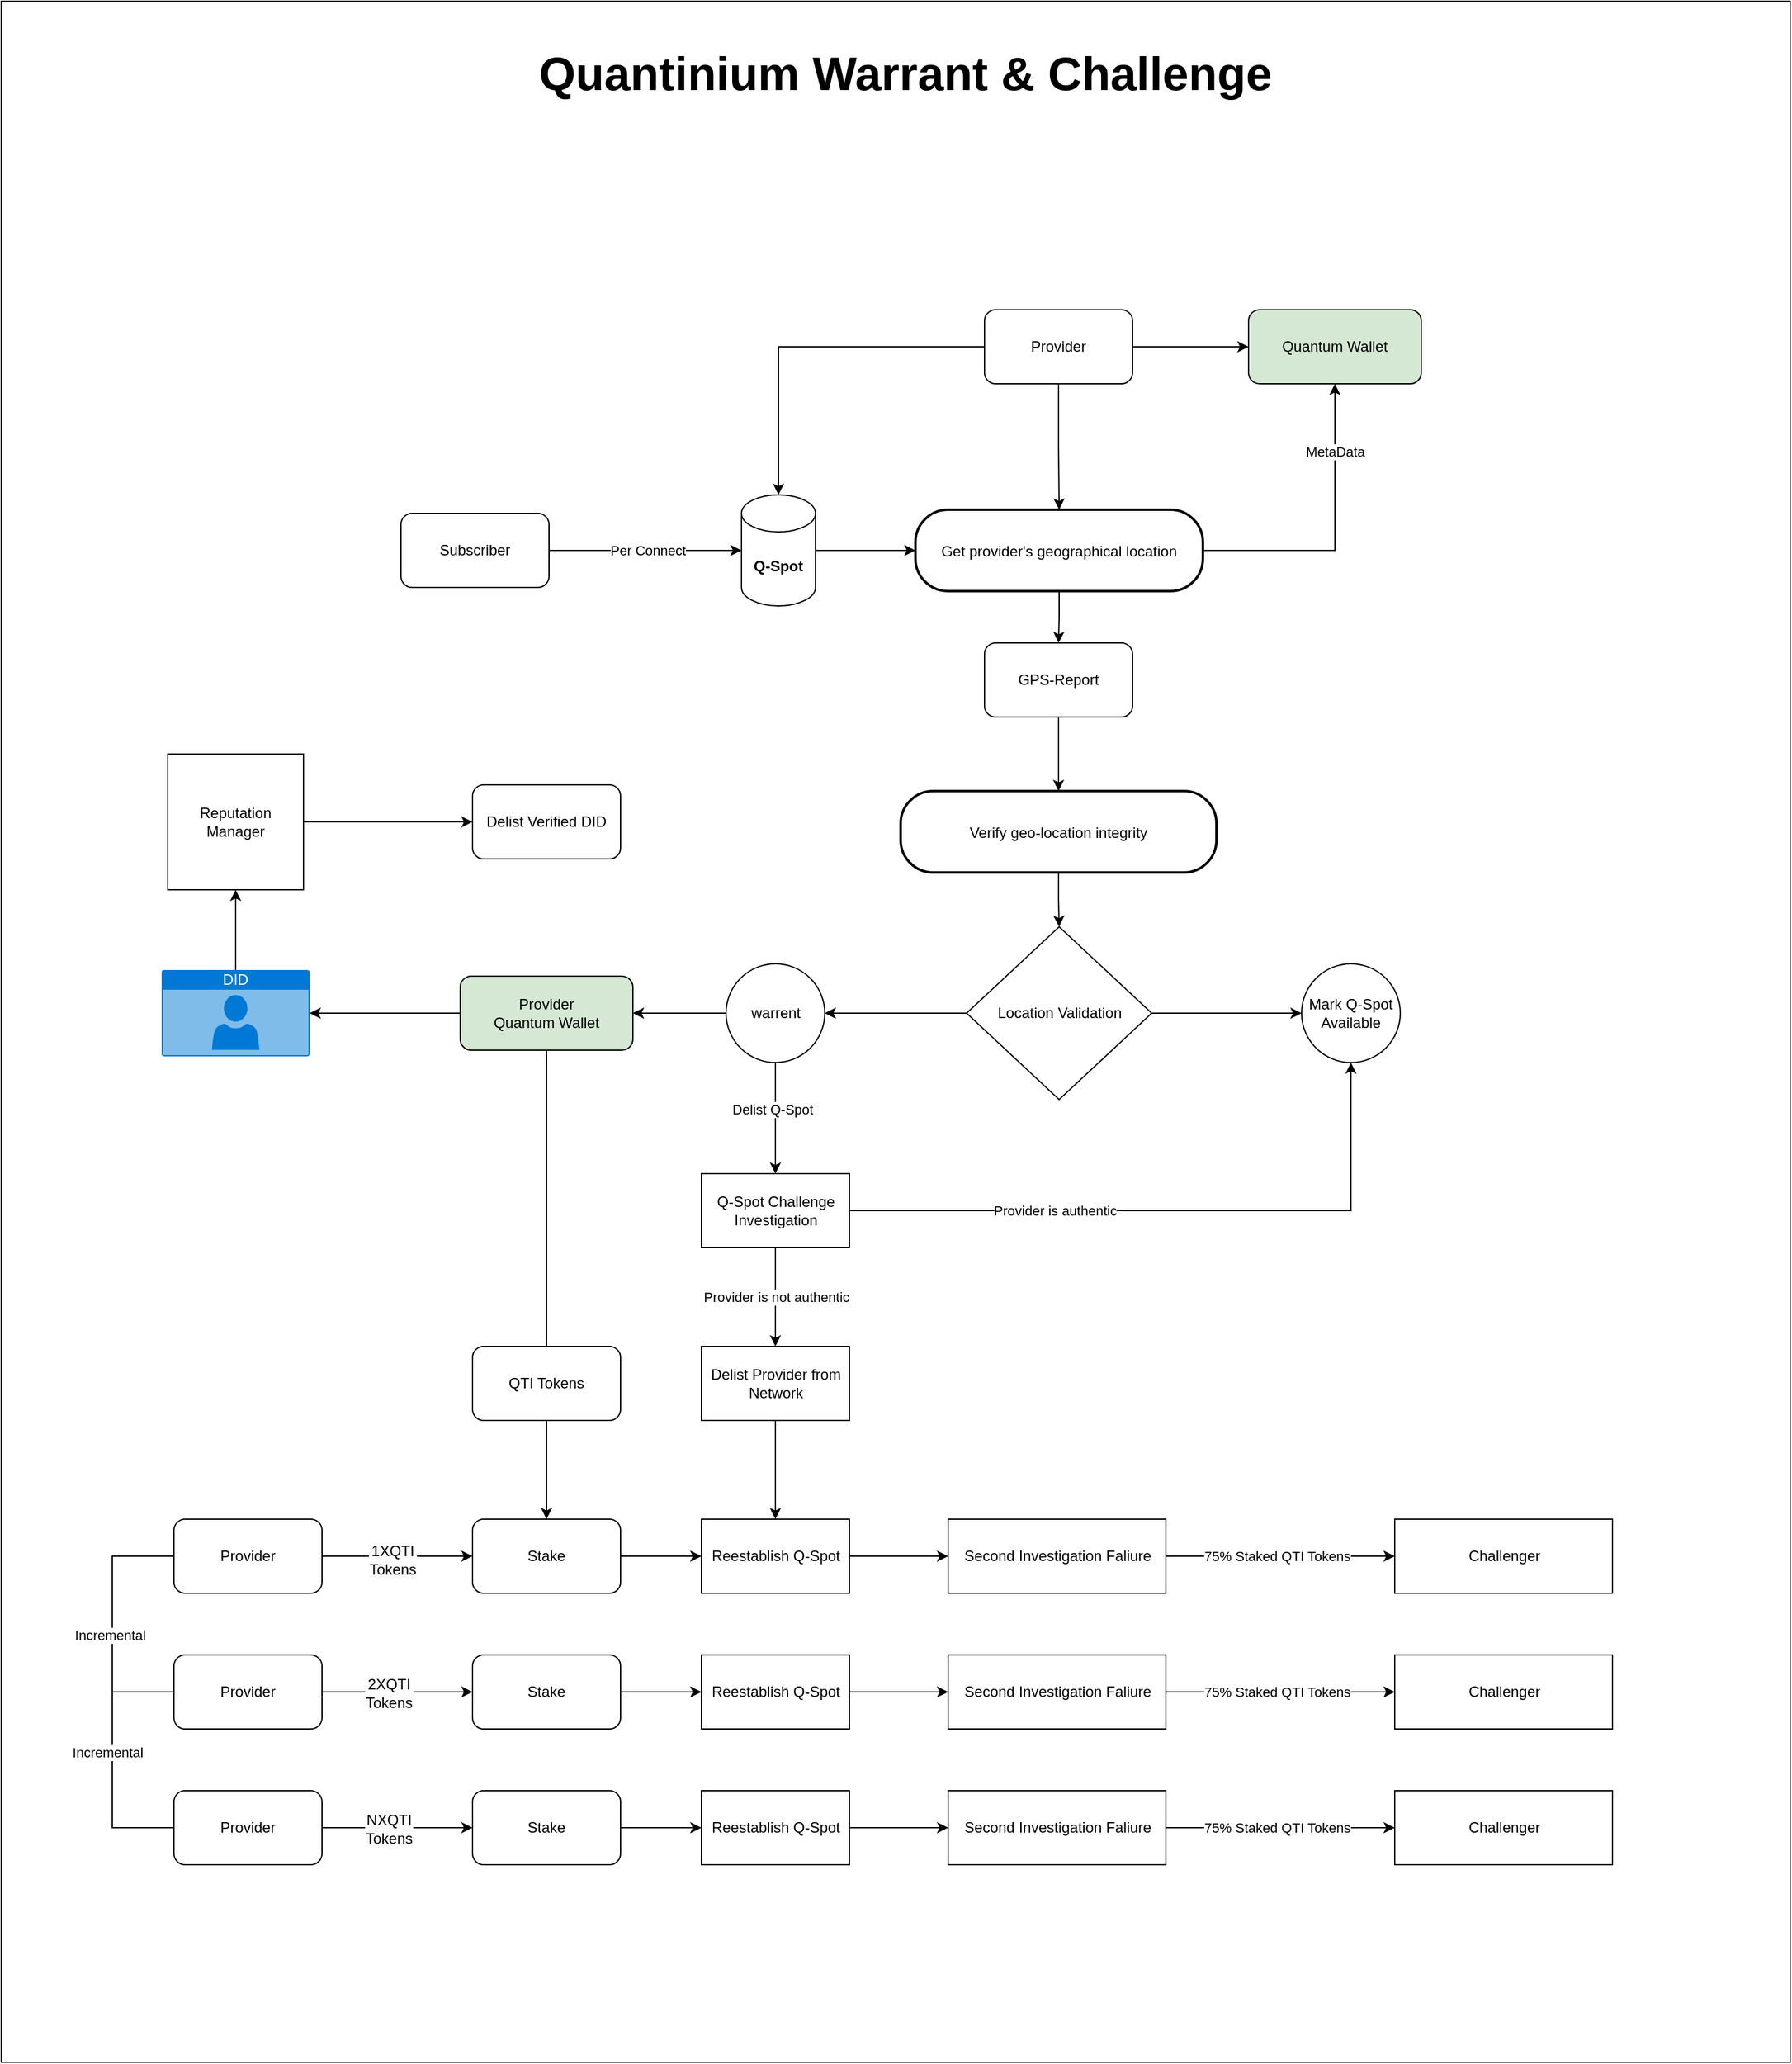 <mxfile version="24.8.6">
  <diagram name="Page-1" id="vwX5oQGY4ok_pxgz0Uzp">
    <mxGraphModel dx="743" dy="-349" grid="1" gridSize="10" guides="1" tooltips="1" connect="1" arrows="1" fold="1" page="1" pageScale="1" pageWidth="850" pageHeight="1100" math="0" shadow="0">
      <root>
        <mxCell id="0" />
        <mxCell id="1" parent="0" />
        <mxCell id="Ozfidg9L5e0_FbRfMXhM-155" value="" style="rounded=0;whiteSpace=wrap;html=1;" parent="1" vertex="1">
          <mxGeometry x="980" y="1150" width="1450" height="1670" as="geometry" />
        </mxCell>
        <mxCell id="Ozfidg9L5e0_FbRfMXhM-90" style="edgeStyle=orthogonalEdgeStyle;rounded=0;orthogonalLoop=1;jettySize=auto;html=1;entryX=0.5;entryY=1;entryDx=0;entryDy=0;" parent="1" source="Ozfidg9L5e0_FbRfMXhM-81" target="Ozfidg9L5e0_FbRfMXhM-87" edge="1">
          <mxGeometry relative="1" as="geometry" />
        </mxCell>
        <mxCell id="Ozfidg9L5e0_FbRfMXhM-91" value="MetaData" style="edgeLabel;html=1;align=center;verticalAlign=middle;resizable=0;points=[];" parent="Ozfidg9L5e0_FbRfMXhM-90" vertex="1" connectable="0">
          <mxGeometry x="0.149" y="-2" relative="1" as="geometry">
            <mxPoint x="-2" y="-48" as="offset" />
          </mxGeometry>
        </mxCell>
        <mxCell id="Ozfidg9L5e0_FbRfMXhM-98" value="" style="edgeStyle=orthogonalEdgeStyle;rounded=0;orthogonalLoop=1;jettySize=auto;html=1;" parent="1" source="Ozfidg9L5e0_FbRfMXhM-81" target="Ozfidg9L5e0_FbRfMXhM-97" edge="1">
          <mxGeometry relative="1" as="geometry" />
        </mxCell>
        <mxCell id="Ozfidg9L5e0_FbRfMXhM-81" value="Get provider&#39;s geographical location" style="rounded=1;arcSize=40;strokeWidth=2" parent="1" vertex="1">
          <mxGeometry x="1721" y="1562" width="233" height="66" as="geometry" />
        </mxCell>
        <mxCell id="Ozfidg9L5e0_FbRfMXhM-83" value="" style="edgeStyle=orthogonalEdgeStyle;rounded=0;orthogonalLoop=1;jettySize=auto;html=1;" parent="1" source="Ozfidg9L5e0_FbRfMXhM-82" target="Ozfidg9L5e0_FbRfMXhM-81" edge="1">
          <mxGeometry relative="1" as="geometry" />
        </mxCell>
        <mxCell id="Ozfidg9L5e0_FbRfMXhM-88" value="" style="edgeStyle=orthogonalEdgeStyle;rounded=0;orthogonalLoop=1;jettySize=auto;html=1;" parent="1" source="Ozfidg9L5e0_FbRfMXhM-82" target="Ozfidg9L5e0_FbRfMXhM-87" edge="1">
          <mxGeometry relative="1" as="geometry" />
        </mxCell>
        <mxCell id="Ozfidg9L5e0_FbRfMXhM-93" style="edgeStyle=orthogonalEdgeStyle;rounded=0;orthogonalLoop=1;jettySize=auto;html=1;" parent="1" source="Ozfidg9L5e0_FbRfMXhM-82" target="Ozfidg9L5e0_FbRfMXhM-92" edge="1">
          <mxGeometry relative="1" as="geometry" />
        </mxCell>
        <mxCell id="Ozfidg9L5e0_FbRfMXhM-82" value="Provider" style="rounded=1;whiteSpace=wrap;html=1;" parent="1" vertex="1">
          <mxGeometry x="1777" y="1400" width="120" height="60" as="geometry" />
        </mxCell>
        <mxCell id="Ozfidg9L5e0_FbRfMXhM-101" value="" style="edgeStyle=orthogonalEdgeStyle;rounded=0;orthogonalLoop=1;jettySize=auto;html=1;" parent="1" source="Ozfidg9L5e0_FbRfMXhM-84" target="Ozfidg9L5e0_FbRfMXhM-100" edge="1">
          <mxGeometry relative="1" as="geometry" />
        </mxCell>
        <mxCell id="Ozfidg9L5e0_FbRfMXhM-84" value="Verify geo-location integrity" style="rounded=1;arcSize=40;strokeWidth=2" parent="1" vertex="1">
          <mxGeometry x="1709" y="1790" width="256" height="66" as="geometry" />
        </mxCell>
        <mxCell id="Ozfidg9L5e0_FbRfMXhM-85" value="Subscriber" style="rounded=1;whiteSpace=wrap;html=1;" parent="1" vertex="1">
          <mxGeometry x="1304" y="1565" width="120" height="60" as="geometry" />
        </mxCell>
        <mxCell id="Ozfidg9L5e0_FbRfMXhM-87" value="Quantum Wallet" style="rounded=1;whiteSpace=wrap;html=1;fillColor=#d5e8d4;" parent="1" vertex="1">
          <mxGeometry x="1991" y="1400" width="140" height="60" as="geometry" />
        </mxCell>
        <mxCell id="Ozfidg9L5e0_FbRfMXhM-95" value="" style="edgeStyle=orthogonalEdgeStyle;rounded=0;orthogonalLoop=1;jettySize=auto;html=1;" parent="1" source="Ozfidg9L5e0_FbRfMXhM-92" target="Ozfidg9L5e0_FbRfMXhM-81" edge="1">
          <mxGeometry relative="1" as="geometry" />
        </mxCell>
        <mxCell id="Ozfidg9L5e0_FbRfMXhM-92" value="&lt;b&gt;Q-Spot&lt;/b&gt;" style="shape=cylinder3;whiteSpace=wrap;html=1;boundedLbl=1;backgroundOutline=1;size=15;" parent="1" vertex="1">
          <mxGeometry x="1580" y="1550" width="60" height="90" as="geometry" />
        </mxCell>
        <mxCell id="Ozfidg9L5e0_FbRfMXhM-94" style="edgeStyle=orthogonalEdgeStyle;rounded=0;orthogonalLoop=1;jettySize=auto;html=1;entryX=0;entryY=0.5;entryDx=0;entryDy=0;entryPerimeter=0;" parent="1" source="Ozfidg9L5e0_FbRfMXhM-85" target="Ozfidg9L5e0_FbRfMXhM-92" edge="1">
          <mxGeometry relative="1" as="geometry">
            <Array as="points">
              <mxPoint x="1394" y="1595" />
            </Array>
          </mxGeometry>
        </mxCell>
        <mxCell id="Ozfidg9L5e0_FbRfMXhM-96" value="Per Connect" style="edgeLabel;html=1;align=center;verticalAlign=middle;resizable=0;points=[];" parent="Ozfidg9L5e0_FbRfMXhM-94" vertex="1" connectable="0">
          <mxGeometry x="0.177" relative="1" as="geometry">
            <mxPoint x="-12" as="offset" />
          </mxGeometry>
        </mxCell>
        <mxCell id="Ozfidg9L5e0_FbRfMXhM-99" value="" style="edgeStyle=orthogonalEdgeStyle;rounded=0;orthogonalLoop=1;jettySize=auto;html=1;" parent="1" source="Ozfidg9L5e0_FbRfMXhM-97" target="Ozfidg9L5e0_FbRfMXhM-84" edge="1">
          <mxGeometry relative="1" as="geometry" />
        </mxCell>
        <mxCell id="Ozfidg9L5e0_FbRfMXhM-97" value="GPS-Report" style="rounded=1;whiteSpace=wrap;html=1;" parent="1" vertex="1">
          <mxGeometry x="1777" y="1670" width="120" height="60" as="geometry" />
        </mxCell>
        <mxCell id="Ozfidg9L5e0_FbRfMXhM-103" value="" style="edgeStyle=orthogonalEdgeStyle;rounded=0;orthogonalLoop=1;jettySize=auto;html=1;" parent="1" source="Ozfidg9L5e0_FbRfMXhM-100" target="Ozfidg9L5e0_FbRfMXhM-102" edge="1">
          <mxGeometry relative="1" as="geometry" />
        </mxCell>
        <mxCell id="Ozfidg9L5e0_FbRfMXhM-105" style="edgeStyle=orthogonalEdgeStyle;rounded=0;orthogonalLoop=1;jettySize=auto;html=1;entryX=0;entryY=0.5;entryDx=0;entryDy=0;" parent="1" source="Ozfidg9L5e0_FbRfMXhM-100" target="Ozfidg9L5e0_FbRfMXhM-104" edge="1">
          <mxGeometry relative="1" as="geometry" />
        </mxCell>
        <mxCell id="Ozfidg9L5e0_FbRfMXhM-100" value="Location Validation" style="rhombus;whiteSpace=wrap;html=1;" parent="1" vertex="1">
          <mxGeometry x="1762.5" y="1900" width="150" height="140" as="geometry" />
        </mxCell>
        <mxCell id="Ozfidg9L5e0_FbRfMXhM-107" value="" style="edgeStyle=orthogonalEdgeStyle;rounded=0;orthogonalLoop=1;jettySize=auto;html=1;" parent="1" source="Ozfidg9L5e0_FbRfMXhM-102" target="Ozfidg9L5e0_FbRfMXhM-106" edge="1">
          <mxGeometry relative="1" as="geometry" />
        </mxCell>
        <mxCell id="Ozfidg9L5e0_FbRfMXhM-108" value="Delist Q-Spot" style="edgeLabel;html=1;align=center;verticalAlign=middle;resizable=0;points=[];" parent="Ozfidg9L5e0_FbRfMXhM-107" vertex="1" connectable="0">
          <mxGeometry x="-0.161" y="-3" relative="1" as="geometry">
            <mxPoint as="offset" />
          </mxGeometry>
        </mxCell>
        <mxCell id="Ozfidg9L5e0_FbRfMXhM-112" style="edgeStyle=orthogonalEdgeStyle;rounded=0;orthogonalLoop=1;jettySize=auto;html=1;entryX=1;entryY=0.5;entryDx=0;entryDy=0;" parent="1" source="Ozfidg9L5e0_FbRfMXhM-102" target="Ozfidg9L5e0_FbRfMXhM-111" edge="1">
          <mxGeometry relative="1" as="geometry" />
        </mxCell>
        <mxCell id="Ozfidg9L5e0_FbRfMXhM-102" value="warrent" style="ellipse;whiteSpace=wrap;html=1;" parent="1" vertex="1">
          <mxGeometry x="1567.5" y="1930" width="80" height="80" as="geometry" />
        </mxCell>
        <mxCell id="Ozfidg9L5e0_FbRfMXhM-104" value="Mark Q-Spot&lt;br&gt;Available" style="ellipse;whiteSpace=wrap;html=1;" parent="1" vertex="1">
          <mxGeometry x="2034" y="1930" width="80" height="80" as="geometry" />
        </mxCell>
        <mxCell id="Ozfidg9L5e0_FbRfMXhM-113" style="edgeStyle=orthogonalEdgeStyle;rounded=0;orthogonalLoop=1;jettySize=auto;html=1;entryX=0.5;entryY=1;entryDx=0;entryDy=0;" parent="1" source="Ozfidg9L5e0_FbRfMXhM-106" target="Ozfidg9L5e0_FbRfMXhM-104" edge="1">
          <mxGeometry relative="1" as="geometry" />
        </mxCell>
        <mxCell id="Ozfidg9L5e0_FbRfMXhM-114" value="Provider is authentic" style="edgeLabel;html=1;align=center;verticalAlign=middle;resizable=0;points=[];" parent="Ozfidg9L5e0_FbRfMXhM-113" vertex="1" connectable="0">
          <mxGeometry x="-0.694" y="1" relative="1" as="geometry">
            <mxPoint x="86" y="1" as="offset" />
          </mxGeometry>
        </mxCell>
        <mxCell id="Ozfidg9L5e0_FbRfMXhM-116" value="" style="edgeStyle=orthogonalEdgeStyle;rounded=0;orthogonalLoop=1;jettySize=auto;html=1;" parent="1" source="Ozfidg9L5e0_FbRfMXhM-106" target="Ozfidg9L5e0_FbRfMXhM-115" edge="1">
          <mxGeometry relative="1" as="geometry" />
        </mxCell>
        <mxCell id="Ozfidg9L5e0_FbRfMXhM-106" value="Q-Spot Challenge Investigation" style="whiteSpace=wrap;html=1;" parent="1" vertex="1">
          <mxGeometry x="1547.5" y="2100" width="120" height="60" as="geometry" />
        </mxCell>
        <mxCell id="Ozfidg9L5e0_FbRfMXhM-124" style="edgeStyle=orthogonalEdgeStyle;rounded=0;orthogonalLoop=1;jettySize=auto;html=1;" parent="1" source="Ozfidg9L5e0_FbRfMXhM-111" edge="1">
          <mxGeometry relative="1" as="geometry">
            <mxPoint x="1422" y="2250" as="targetPoint" />
          </mxGeometry>
        </mxCell>
        <mxCell id="qemn5KXeV45YSC-5foo--2" style="edgeStyle=orthogonalEdgeStyle;rounded=0;orthogonalLoop=1;jettySize=auto;html=1;" edge="1" parent="1" source="Ozfidg9L5e0_FbRfMXhM-111" target="qemn5KXeV45YSC-5foo--1">
          <mxGeometry relative="1" as="geometry" />
        </mxCell>
        <mxCell id="Ozfidg9L5e0_FbRfMXhM-111" value="Provider&lt;br&gt;Quantum Wallet" style="rounded=1;whiteSpace=wrap;html=1;fillColor=#d5e8d4;" parent="1" vertex="1">
          <mxGeometry x="1352" y="1940" width="140" height="60" as="geometry" />
        </mxCell>
        <mxCell id="Ozfidg9L5e0_FbRfMXhM-120" value="" style="edgeStyle=orthogonalEdgeStyle;rounded=0;orthogonalLoop=1;jettySize=auto;html=1;" parent="1" source="Ozfidg9L5e0_FbRfMXhM-115" target="Ozfidg9L5e0_FbRfMXhM-119" edge="1">
          <mxGeometry relative="1" as="geometry" />
        </mxCell>
        <mxCell id="Ozfidg9L5e0_FbRfMXhM-115" value="Delist Provider from Network" style="whiteSpace=wrap;html=1;" parent="1" vertex="1">
          <mxGeometry x="1547.5" y="2240" width="120" height="60" as="geometry" />
        </mxCell>
        <mxCell id="Ozfidg9L5e0_FbRfMXhM-117" value="Provider is not authentic" style="edgeLabel;html=1;align=center;verticalAlign=middle;resizable=0;points=[];" parent="1" vertex="1" connectable="0">
          <mxGeometry x="1607.501" y="2199.997" as="geometry" />
        </mxCell>
        <mxCell id="Ozfidg9L5e0_FbRfMXhM-122" value="" style="edgeStyle=orthogonalEdgeStyle;rounded=0;orthogonalLoop=1;jettySize=auto;html=1;" parent="1" source="Ozfidg9L5e0_FbRfMXhM-118" target="Ozfidg9L5e0_FbRfMXhM-121" edge="1">
          <mxGeometry relative="1" as="geometry" />
        </mxCell>
        <mxCell id="Ozfidg9L5e0_FbRfMXhM-142" value="&lt;span style=&quot;font-size: 12px; text-wrap: wrap; background-color: rgb(251, 251, 251);&quot;&gt;1XQTI Tokens&lt;/span&gt;" style="edgeLabel;html=1;align=center;verticalAlign=middle;resizable=0;points=[];" parent="Ozfidg9L5e0_FbRfMXhM-122" vertex="1" connectable="0">
          <mxGeometry x="-0.067" y="-3" relative="1" as="geometry">
            <mxPoint as="offset" />
          </mxGeometry>
        </mxCell>
        <mxCell id="Ozfidg9L5e0_FbRfMXhM-158" style="edgeStyle=orthogonalEdgeStyle;rounded=0;orthogonalLoop=1;jettySize=auto;html=1;entryX=0;entryY=0.5;entryDx=0;entryDy=0;endArrow=none;endFill=0;" parent="1" source="Ozfidg9L5e0_FbRfMXhM-118" target="Ozfidg9L5e0_FbRfMXhM-132" edge="1">
          <mxGeometry relative="1" as="geometry">
            <Array as="points">
              <mxPoint x="1070" y="2410" />
              <mxPoint x="1070" y="2520" />
            </Array>
          </mxGeometry>
        </mxCell>
        <mxCell id="Ozfidg9L5e0_FbRfMXhM-160" value="Incremental" style="edgeLabel;html=1;align=center;verticalAlign=middle;resizable=0;points=[];" parent="Ozfidg9L5e0_FbRfMXhM-158" vertex="1" connectable="0">
          <mxGeometry x="0.088" y="-2" relative="1" as="geometry">
            <mxPoint as="offset" />
          </mxGeometry>
        </mxCell>
        <mxCell id="Ozfidg9L5e0_FbRfMXhM-118" value="Provider" style="rounded=1;whiteSpace=wrap;html=1;" parent="1" vertex="1">
          <mxGeometry x="1120" y="2380" width="120" height="60" as="geometry" />
        </mxCell>
        <mxCell id="Ozfidg9L5e0_FbRfMXhM-128" value="" style="edgeStyle=orthogonalEdgeStyle;rounded=0;orthogonalLoop=1;jettySize=auto;html=1;" parent="1" source="Ozfidg9L5e0_FbRfMXhM-119" target="Ozfidg9L5e0_FbRfMXhM-127" edge="1">
          <mxGeometry relative="1" as="geometry" />
        </mxCell>
        <mxCell id="Ozfidg9L5e0_FbRfMXhM-119" value="Reestablish Q-Spot" style="whiteSpace=wrap;html=1;" parent="1" vertex="1">
          <mxGeometry x="1547.5" y="2380" width="120" height="60" as="geometry" />
        </mxCell>
        <mxCell id="Ozfidg9L5e0_FbRfMXhM-123" value="" style="edgeStyle=orthogonalEdgeStyle;rounded=0;orthogonalLoop=1;jettySize=auto;html=1;" parent="1" source="Ozfidg9L5e0_FbRfMXhM-121" target="Ozfidg9L5e0_FbRfMXhM-119" edge="1">
          <mxGeometry relative="1" as="geometry" />
        </mxCell>
        <mxCell id="Ozfidg9L5e0_FbRfMXhM-121" value="Stake" style="whiteSpace=wrap;html=1;rounded=1;" parent="1" vertex="1">
          <mxGeometry x="1362" y="2380" width="120" height="60" as="geometry" />
        </mxCell>
        <mxCell id="Ozfidg9L5e0_FbRfMXhM-126" value="" style="edgeStyle=orthogonalEdgeStyle;rounded=0;orthogonalLoop=1;jettySize=auto;html=1;" parent="1" source="Ozfidg9L5e0_FbRfMXhM-125" target="Ozfidg9L5e0_FbRfMXhM-121" edge="1">
          <mxGeometry relative="1" as="geometry" />
        </mxCell>
        <mxCell id="Ozfidg9L5e0_FbRfMXhM-125" value="QTI Tokens" style="rounded=1;whiteSpace=wrap;html=1;" parent="1" vertex="1">
          <mxGeometry x="1362" y="2240" width="120" height="60" as="geometry" />
        </mxCell>
        <mxCell id="Ozfidg9L5e0_FbRfMXhM-130" value="" style="edgeStyle=orthogonalEdgeStyle;rounded=0;orthogonalLoop=1;jettySize=auto;html=1;" parent="1" source="Ozfidg9L5e0_FbRfMXhM-127" target="Ozfidg9L5e0_FbRfMXhM-129" edge="1">
          <mxGeometry relative="1" as="geometry" />
        </mxCell>
        <mxCell id="Ozfidg9L5e0_FbRfMXhM-131" value="75% Staked QTI Tokens" style="edgeLabel;html=1;align=center;verticalAlign=middle;resizable=0;points=[];" parent="Ozfidg9L5e0_FbRfMXhM-130" vertex="1" connectable="0">
          <mxGeometry x="-0.141" y="1" relative="1" as="geometry">
            <mxPoint x="10" y="1" as="offset" />
          </mxGeometry>
        </mxCell>
        <mxCell id="Ozfidg9L5e0_FbRfMXhM-127" value="Second Investigation Faliure" style="whiteSpace=wrap;html=1;" parent="1" vertex="1">
          <mxGeometry x="1747.5" y="2380" width="176.5" height="60" as="geometry" />
        </mxCell>
        <mxCell id="Ozfidg9L5e0_FbRfMXhM-129" value="Challenger" style="whiteSpace=wrap;html=1;" parent="1" vertex="1">
          <mxGeometry x="2109.5" y="2380" width="176.5" height="60" as="geometry" />
        </mxCell>
        <mxCell id="Ozfidg9L5e0_FbRfMXhM-141" value="" style="edgeStyle=orthogonalEdgeStyle;rounded=0;orthogonalLoop=1;jettySize=auto;html=1;" parent="1" source="Ozfidg9L5e0_FbRfMXhM-132" target="Ozfidg9L5e0_FbRfMXhM-134" edge="1">
          <mxGeometry relative="1" as="geometry" />
        </mxCell>
        <mxCell id="Ozfidg9L5e0_FbRfMXhM-143" value="&lt;span style=&quot;font-size: 12px; text-wrap: wrap; background-color: rgb(251, 251, 251);&quot;&gt;2XQTI Tokens&lt;/span&gt;" style="edgeLabel;html=1;align=center;verticalAlign=middle;resizable=0;points=[];" parent="Ozfidg9L5e0_FbRfMXhM-141" vertex="1" connectable="0">
          <mxGeometry x="-0.116" y="-1" relative="1" as="geometry">
            <mxPoint as="offset" />
          </mxGeometry>
        </mxCell>
        <mxCell id="Ozfidg9L5e0_FbRfMXhM-159" style="edgeStyle=orthogonalEdgeStyle;rounded=0;orthogonalLoop=1;jettySize=auto;html=1;entryX=0;entryY=0.5;entryDx=0;entryDy=0;endArrow=none;endFill=0;" parent="1" source="Ozfidg9L5e0_FbRfMXhM-132" target="Ozfidg9L5e0_FbRfMXhM-146" edge="1">
          <mxGeometry relative="1" as="geometry">
            <Array as="points">
              <mxPoint x="1070" y="2520" />
              <mxPoint x="1070" y="2630" />
            </Array>
          </mxGeometry>
        </mxCell>
        <mxCell id="Ozfidg9L5e0_FbRfMXhM-132" value="Provider" style="rounded=1;whiteSpace=wrap;html=1;" parent="1" vertex="1">
          <mxGeometry x="1120" y="2490" width="120" height="60" as="geometry" />
        </mxCell>
        <mxCell id="Ozfidg9L5e0_FbRfMXhM-138" value="" style="edgeStyle=orthogonalEdgeStyle;rounded=0;orthogonalLoop=1;jettySize=auto;html=1;" parent="1" source="Ozfidg9L5e0_FbRfMXhM-133" target="Ozfidg9L5e0_FbRfMXhM-135" edge="1">
          <mxGeometry relative="1" as="geometry" />
        </mxCell>
        <mxCell id="Ozfidg9L5e0_FbRfMXhM-133" value="Reestablish Q-Spot" style="whiteSpace=wrap;html=1;" parent="1" vertex="1">
          <mxGeometry x="1547.5" y="2490" width="120" height="60" as="geometry" />
        </mxCell>
        <mxCell id="Ozfidg9L5e0_FbRfMXhM-137" value="" style="edgeStyle=orthogonalEdgeStyle;rounded=0;orthogonalLoop=1;jettySize=auto;html=1;" parent="1" source="Ozfidg9L5e0_FbRfMXhM-134" target="Ozfidg9L5e0_FbRfMXhM-133" edge="1">
          <mxGeometry relative="1" as="geometry" />
        </mxCell>
        <mxCell id="Ozfidg9L5e0_FbRfMXhM-134" value="Stake" style="whiteSpace=wrap;html=1;rounded=1;" parent="1" vertex="1">
          <mxGeometry x="1362" y="2490" width="120" height="60" as="geometry" />
        </mxCell>
        <mxCell id="Ozfidg9L5e0_FbRfMXhM-140" style="edgeStyle=orthogonalEdgeStyle;rounded=0;orthogonalLoop=1;jettySize=auto;html=1;entryX=0;entryY=0.5;entryDx=0;entryDy=0;" parent="1" source="Ozfidg9L5e0_FbRfMXhM-135" target="Ozfidg9L5e0_FbRfMXhM-136" edge="1">
          <mxGeometry relative="1" as="geometry" />
        </mxCell>
        <mxCell id="Ozfidg9L5e0_FbRfMXhM-135" value="Second Investigation Faliure" style="whiteSpace=wrap;html=1;" parent="1" vertex="1">
          <mxGeometry x="1747.5" y="2490" width="176.5" height="60" as="geometry" />
        </mxCell>
        <mxCell id="Ozfidg9L5e0_FbRfMXhM-136" value="Challenger" style="whiteSpace=wrap;html=1;" parent="1" vertex="1">
          <mxGeometry x="2109.5" y="2490" width="176.5" height="60" as="geometry" />
        </mxCell>
        <mxCell id="Ozfidg9L5e0_FbRfMXhM-139" value="75% Staked QTI Tokens" style="edgeLabel;html=1;align=center;verticalAlign=middle;resizable=0;points=[];" parent="1" vertex="1" connectable="0">
          <mxGeometry x="2014.0" y="2520" as="geometry" />
        </mxCell>
        <mxCell id="Ozfidg9L5e0_FbRfMXhM-144" value="" style="edgeStyle=orthogonalEdgeStyle;rounded=0;orthogonalLoop=1;jettySize=auto;html=1;" parent="1" source="Ozfidg9L5e0_FbRfMXhM-146" target="Ozfidg9L5e0_FbRfMXhM-150" edge="1">
          <mxGeometry relative="1" as="geometry" />
        </mxCell>
        <mxCell id="Ozfidg9L5e0_FbRfMXhM-145" value="&lt;span style=&quot;font-size: 12px; text-wrap: wrap; background-color: rgb(251, 251, 251);&quot;&gt;NXQTI Tokens&lt;/span&gt;" style="edgeLabel;html=1;align=center;verticalAlign=middle;resizable=0;points=[];" parent="Ozfidg9L5e0_FbRfMXhM-144" vertex="1" connectable="0">
          <mxGeometry x="-0.116" y="-1" relative="1" as="geometry">
            <mxPoint as="offset" />
          </mxGeometry>
        </mxCell>
        <mxCell id="Ozfidg9L5e0_FbRfMXhM-146" value="Provider" style="rounded=1;whiteSpace=wrap;html=1;" parent="1" vertex="1">
          <mxGeometry x="1120" y="2600" width="120" height="60" as="geometry" />
        </mxCell>
        <mxCell id="Ozfidg9L5e0_FbRfMXhM-147" value="" style="edgeStyle=orthogonalEdgeStyle;rounded=0;orthogonalLoop=1;jettySize=auto;html=1;" parent="1" source="Ozfidg9L5e0_FbRfMXhM-148" target="Ozfidg9L5e0_FbRfMXhM-152" edge="1">
          <mxGeometry relative="1" as="geometry" />
        </mxCell>
        <mxCell id="Ozfidg9L5e0_FbRfMXhM-148" value="Reestablish Q-Spot" style="whiteSpace=wrap;html=1;" parent="1" vertex="1">
          <mxGeometry x="1547.5" y="2600" width="120" height="60" as="geometry" />
        </mxCell>
        <mxCell id="Ozfidg9L5e0_FbRfMXhM-149" value="" style="edgeStyle=orthogonalEdgeStyle;rounded=0;orthogonalLoop=1;jettySize=auto;html=1;" parent="1" source="Ozfidg9L5e0_FbRfMXhM-150" target="Ozfidg9L5e0_FbRfMXhM-148" edge="1">
          <mxGeometry relative="1" as="geometry" />
        </mxCell>
        <mxCell id="Ozfidg9L5e0_FbRfMXhM-150" value="Stake" style="whiteSpace=wrap;html=1;rounded=1;" parent="1" vertex="1">
          <mxGeometry x="1362" y="2600" width="120" height="60" as="geometry" />
        </mxCell>
        <mxCell id="Ozfidg9L5e0_FbRfMXhM-151" style="edgeStyle=orthogonalEdgeStyle;rounded=0;orthogonalLoop=1;jettySize=auto;html=1;entryX=0;entryY=0.5;entryDx=0;entryDy=0;" parent="1" source="Ozfidg9L5e0_FbRfMXhM-152" target="Ozfidg9L5e0_FbRfMXhM-153" edge="1">
          <mxGeometry relative="1" as="geometry" />
        </mxCell>
        <mxCell id="Ozfidg9L5e0_FbRfMXhM-152" value="Second Investigation Faliure" style="whiteSpace=wrap;html=1;" parent="1" vertex="1">
          <mxGeometry x="1747.5" y="2600" width="176.5" height="60" as="geometry" />
        </mxCell>
        <mxCell id="Ozfidg9L5e0_FbRfMXhM-153" value="Challenger" style="whiteSpace=wrap;html=1;" parent="1" vertex="1">
          <mxGeometry x="2109.5" y="2600" width="176.5" height="60" as="geometry" />
        </mxCell>
        <mxCell id="Ozfidg9L5e0_FbRfMXhM-154" value="75% Staked QTI Tokens" style="edgeLabel;html=1;align=center;verticalAlign=middle;resizable=0;points=[];" parent="1" vertex="1" connectable="0">
          <mxGeometry x="2014.0" y="2630" as="geometry" />
        </mxCell>
        <mxCell id="Ozfidg9L5e0_FbRfMXhM-156" value="&lt;h1 style=&quot;margin-top: 0px;&quot;&gt;&lt;font style=&quot;font-size: 38px;&quot;&gt;Quantinium Warrant &amp;amp; Challenge&lt;/font&gt;&lt;/h1&gt;" style="text;html=1;whiteSpace=wrap;overflow=hidden;rounded=0;" parent="1" vertex="1">
          <mxGeometry x="1414" y="1180" width="600" height="60" as="geometry" />
        </mxCell>
        <mxCell id="Ozfidg9L5e0_FbRfMXhM-161" value="Incremental" style="edgeLabel;html=1;align=center;verticalAlign=middle;resizable=0;points=[];" parent="1" vertex="1" connectable="0">
          <mxGeometry x="1070" y="2569.997" as="geometry">
            <mxPoint x="-4" y="-1" as="offset" />
          </mxGeometry>
        </mxCell>
        <mxCell id="qemn5KXeV45YSC-5foo--4" value="" style="edgeStyle=orthogonalEdgeStyle;rounded=0;orthogonalLoop=1;jettySize=auto;html=1;" edge="1" parent="1" source="qemn5KXeV45YSC-5foo--1" target="qemn5KXeV45YSC-5foo--3">
          <mxGeometry relative="1" as="geometry" />
        </mxCell>
        <mxCell id="qemn5KXeV45YSC-5foo--1" value="DID" style="html=1;whiteSpace=wrap;strokeColor=none;fillColor=#0079D6;labelPosition=center;verticalLabelPosition=middle;verticalAlign=top;align=center;fontSize=12;outlineConnect=0;spacingTop=-6;fontColor=#FFFFFF;sketch=0;shape=mxgraph.sitemap.profile;" vertex="1" parent="1">
          <mxGeometry x="1110" y="1935" width="120" height="70" as="geometry" />
        </mxCell>
        <mxCell id="qemn5KXeV45YSC-5foo--6" style="edgeStyle=orthogonalEdgeStyle;rounded=0;orthogonalLoop=1;jettySize=auto;html=1;" edge="1" parent="1" source="qemn5KXeV45YSC-5foo--3" target="qemn5KXeV45YSC-5foo--5">
          <mxGeometry relative="1" as="geometry" />
        </mxCell>
        <mxCell id="qemn5KXeV45YSC-5foo--3" value="Reputation Manager" style="whiteSpace=wrap;html=1;aspect=fixed;" vertex="1" parent="1">
          <mxGeometry x="1115" y="1760" width="110" height="110" as="geometry" />
        </mxCell>
        <mxCell id="qemn5KXeV45YSC-5foo--5" value="Delist Verified DID" style="rounded=1;whiteSpace=wrap;html=1;" vertex="1" parent="1">
          <mxGeometry x="1362" y="1785" width="120" height="60" as="geometry" />
        </mxCell>
      </root>
    </mxGraphModel>
  </diagram>
</mxfile>
